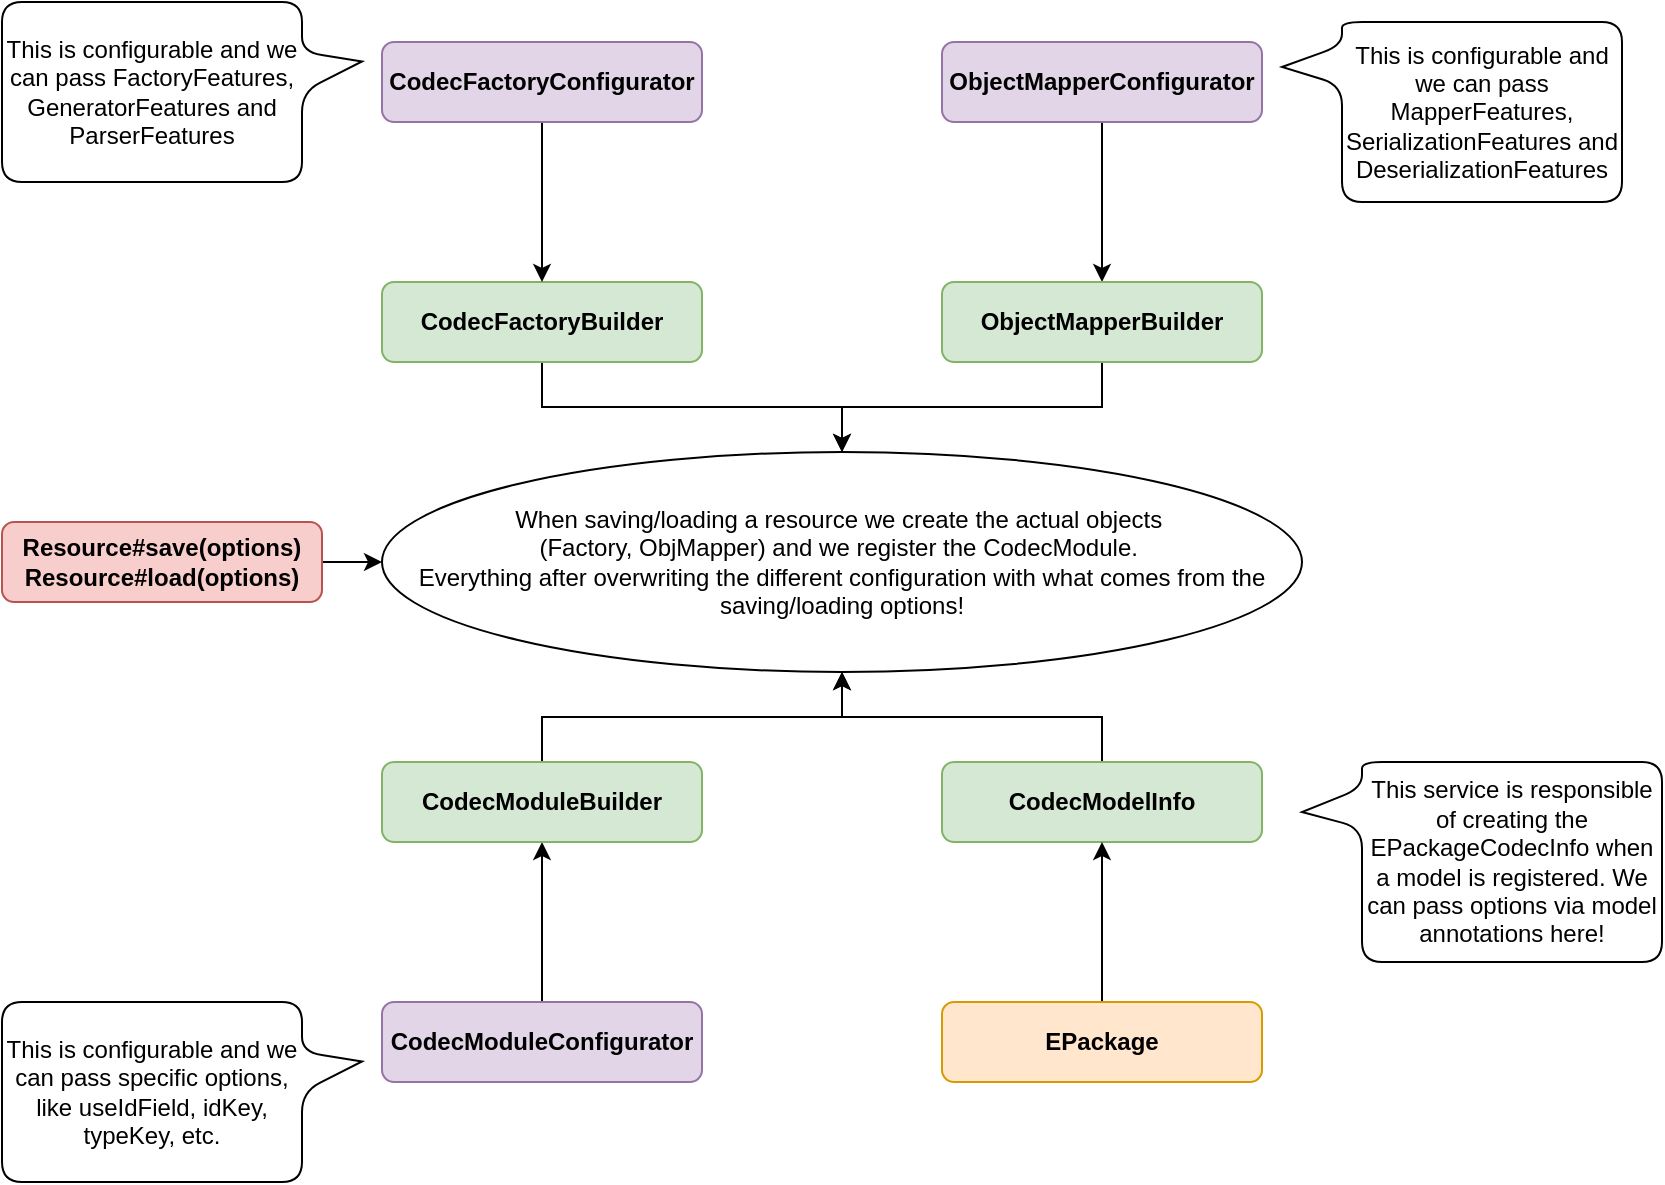 <mxfile version="24.7.5">
  <diagram name="Page-1" id="R_TYCAyILTIppOyX57p5">
    <mxGraphModel dx="1191" dy="670" grid="1" gridSize="10" guides="1" tooltips="1" connect="1" arrows="1" fold="1" page="1" pageScale="1" pageWidth="850" pageHeight="1100" math="0" shadow="0">
      <root>
        <mxCell id="0" />
        <mxCell id="1" parent="0" />
        <mxCell id="meXqgI94mEAzVshPRImk-6" value="" style="edgeStyle=orthogonalEdgeStyle;rounded=0;orthogonalLoop=1;jettySize=auto;html=1;" parent="1" source="uARANUQPBzvvQ3UgLYXO-1" target="meXqgI94mEAzVshPRImk-5" edge="1">
          <mxGeometry relative="1" as="geometry" />
        </mxCell>
        <mxCell id="uARANUQPBzvvQ3UgLYXO-1" value="&lt;b&gt;CodecFactoryBuilder&lt;/b&gt;" style="rounded=1;whiteSpace=wrap;html=1;fillColor=#d5e8d4;strokeColor=#82b366;" parent="1" vertex="1">
          <mxGeometry x="200" y="200" width="160" height="40" as="geometry" />
        </mxCell>
        <mxCell id="uARANUQPBzvvQ3UgLYXO-7" value="" style="edgeStyle=orthogonalEdgeStyle;rounded=1;orthogonalLoop=1;jettySize=auto;html=1;" parent="1" source="uARANUQPBzvvQ3UgLYXO-2" target="uARANUQPBzvvQ3UgLYXO-5" edge="1">
          <mxGeometry relative="1" as="geometry" />
        </mxCell>
        <mxCell id="uARANUQPBzvvQ3UgLYXO-2" value="&lt;b&gt;ObjectMapperConfigurator&lt;/b&gt;" style="rounded=1;whiteSpace=wrap;html=1;fillColor=#e1d5e7;strokeColor=#9673a6;" parent="1" vertex="1">
          <mxGeometry x="480" y="80" width="160" height="40" as="geometry" />
        </mxCell>
        <mxCell id="uARANUQPBzvvQ3UgLYXO-6" value="" style="edgeStyle=orthogonalEdgeStyle;rounded=1;orthogonalLoop=1;jettySize=auto;html=1;" parent="1" source="uARANUQPBzvvQ3UgLYXO-4" target="uARANUQPBzvvQ3UgLYXO-1" edge="1">
          <mxGeometry relative="1" as="geometry" />
        </mxCell>
        <mxCell id="uARANUQPBzvvQ3UgLYXO-4" value="&lt;b&gt;CodecFactoryConfigurator&lt;/b&gt;" style="rounded=1;whiteSpace=wrap;html=1;fillColor=#e1d5e7;strokeColor=#9673a6;" parent="1" vertex="1">
          <mxGeometry x="200" y="80" width="160" height="40" as="geometry" />
        </mxCell>
        <mxCell id="meXqgI94mEAzVshPRImk-7" value="" style="edgeStyle=orthogonalEdgeStyle;rounded=0;orthogonalLoop=1;jettySize=auto;html=1;" parent="1" source="uARANUQPBzvvQ3UgLYXO-5" target="meXqgI94mEAzVshPRImk-5" edge="1">
          <mxGeometry relative="1" as="geometry" />
        </mxCell>
        <mxCell id="uARANUQPBzvvQ3UgLYXO-5" value="&lt;b&gt;ObjectMapperBuilder&lt;/b&gt;" style="rounded=1;whiteSpace=wrap;html=1;fillColor=#d5e8d4;strokeColor=#82b366;" parent="1" vertex="1">
          <mxGeometry x="480" y="200" width="160" height="40" as="geometry" />
        </mxCell>
        <mxCell id="uARANUQPBzvvQ3UgLYXO-8" value="This is configurable and we can pass FactoryFeatures, GeneratorFeatures and ParserFeatures" style="shape=callout;whiteSpace=wrap;html=1;perimeter=calloutPerimeter;direction=north;position2=0.67;align=center;rounded=1;" parent="1" vertex="1">
          <mxGeometry x="10" y="60" width="180" height="90" as="geometry" />
        </mxCell>
        <mxCell id="uARANUQPBzvvQ3UgLYXO-9" value="This service is responsible of creating the EPackageCodecInfo when a model is registered. We can pass options via model annotations here!" style="shape=callout;whiteSpace=wrap;html=1;perimeter=calloutPerimeter;direction=south;position2=0.25;align=center;size=30;position=0.13;base=20;rounded=1;" parent="1" vertex="1">
          <mxGeometry x="660" y="440" width="180" height="100" as="geometry" />
        </mxCell>
        <mxCell id="uARANUQPBzvvQ3UgLYXO-13" value="" style="edgeStyle=orthogonalEdgeStyle;rounded=1;orthogonalLoop=1;jettySize=auto;html=1;" parent="1" source="uARANUQPBzvvQ3UgLYXO-10" target="uARANUQPBzvvQ3UgLYXO-12" edge="1">
          <mxGeometry relative="1" as="geometry" />
        </mxCell>
        <mxCell id="uARANUQPBzvvQ3UgLYXO-10" value="&lt;b&gt;CodecModuleConfigurator&lt;/b&gt;" style="rounded=1;whiteSpace=wrap;html=1;fillColor=#e1d5e7;strokeColor=#9673a6;" parent="1" vertex="1">
          <mxGeometry x="200" y="560" width="160" height="40" as="geometry" />
        </mxCell>
        <mxCell id="meXqgI94mEAzVshPRImk-9" value="" style="edgeStyle=orthogonalEdgeStyle;rounded=0;orthogonalLoop=1;jettySize=auto;html=1;" parent="1" source="uARANUQPBzvvQ3UgLYXO-12" target="meXqgI94mEAzVshPRImk-5" edge="1">
          <mxGeometry relative="1" as="geometry" />
        </mxCell>
        <mxCell id="uARANUQPBzvvQ3UgLYXO-12" value="&lt;b&gt;CodecModuleBuilder&lt;/b&gt;" style="rounded=1;whiteSpace=wrap;html=1;fillColor=#d5e8d4;strokeColor=#82b366;" parent="1" vertex="1">
          <mxGeometry x="200" y="440" width="160" height="40" as="geometry" />
        </mxCell>
        <mxCell id="meXqgI94mEAzVshPRImk-10" value="" style="edgeStyle=orthogonalEdgeStyle;rounded=0;orthogonalLoop=1;jettySize=auto;html=1;" parent="1" source="uARANUQPBzvvQ3UgLYXO-16" target="meXqgI94mEAzVshPRImk-5" edge="1">
          <mxGeometry relative="1" as="geometry" />
        </mxCell>
        <mxCell id="uARANUQPBzvvQ3UgLYXO-16" value="&lt;b&gt;CodecModelInfo&lt;/b&gt;" style="rounded=1;whiteSpace=wrap;html=1;fillColor=#d5e8d4;strokeColor=#82b366;" parent="1" vertex="1">
          <mxGeometry x="480" y="440" width="160" height="40" as="geometry" />
        </mxCell>
        <mxCell id="uARANUQPBzvvQ3UgLYXO-17" value="This is configurable and we can pass specific options, like useIdField, idKey, typeKey, etc." style="shape=callout;whiteSpace=wrap;html=1;perimeter=calloutPerimeter;direction=north;position2=0.67;align=center;rounded=1;" parent="1" vertex="1">
          <mxGeometry x="10" y="560" width="180" height="90" as="geometry" />
        </mxCell>
        <mxCell id="uARANUQPBzvvQ3UgLYXO-18" value="This is configurable and we can pass MapperFeatures, SerializationFeatures and DeserializationFeatures" style="shape=callout;whiteSpace=wrap;html=1;perimeter=calloutPerimeter;direction=south;position2=0.25;align=center;size=30;position=0.13;base=20;rounded=1;" parent="1" vertex="1">
          <mxGeometry x="650" y="70" width="170" height="90" as="geometry" />
        </mxCell>
        <mxCell id="meXqgI94mEAzVshPRImk-3" value="" style="edgeStyle=orthogonalEdgeStyle;rounded=0;orthogonalLoop=1;jettySize=auto;html=1;" parent="1" source="meXqgI94mEAzVshPRImk-2" target="uARANUQPBzvvQ3UgLYXO-16" edge="1">
          <mxGeometry relative="1" as="geometry" />
        </mxCell>
        <mxCell id="meXqgI94mEAzVshPRImk-2" value="&lt;b&gt;EPackage&lt;/b&gt;" style="rounded=1;whiteSpace=wrap;html=1;fillColor=#ffe6cc;strokeColor=#d79b00;" parent="1" vertex="1">
          <mxGeometry x="480" y="560" width="160" height="40" as="geometry" />
        </mxCell>
        <mxCell id="meXqgI94mEAzVshPRImk-8" value="" style="edgeStyle=orthogonalEdgeStyle;rounded=0;orthogonalLoop=1;jettySize=auto;html=1;" parent="1" source="meXqgI94mEAzVshPRImk-4" target="meXqgI94mEAzVshPRImk-5" edge="1">
          <mxGeometry relative="1" as="geometry" />
        </mxCell>
        <mxCell id="meXqgI94mEAzVshPRImk-4" value="&lt;b&gt;Resource#save(options)&lt;/b&gt;&lt;div&gt;&lt;b&gt;Resource#load(options)&lt;/b&gt;&lt;/div&gt;" style="rounded=1;whiteSpace=wrap;html=1;fillColor=#f8cecc;strokeColor=#b85450;" parent="1" vertex="1">
          <mxGeometry x="10" y="320" width="160" height="40" as="geometry" />
        </mxCell>
        <mxCell id="meXqgI94mEAzVshPRImk-5" value="When saving/loading a resource we create the actual objects&amp;nbsp;&lt;div&gt;(Factory, ObjMapper) and we register the CodecModule.&amp;nbsp;&lt;/div&gt;&lt;div&gt;Everything after overwriting the different configuration with what comes from the saving/loading options!&lt;/div&gt;" style="ellipse;whiteSpace=wrap;html=1;" parent="1" vertex="1">
          <mxGeometry x="200" y="285" width="460" height="110" as="geometry" />
        </mxCell>
      </root>
    </mxGraphModel>
  </diagram>
</mxfile>
